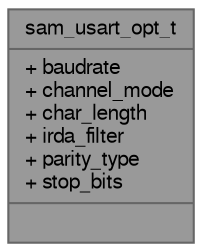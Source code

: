 digraph "sam_usart_opt_t"
{
 // LATEX_PDF_SIZE
  bgcolor="transparent";
  edge [fontname=FreeSans,fontsize=10,labelfontname=FreeSans,labelfontsize=10];
  node [fontname=FreeSans,fontsize=10,shape=box,height=0.2,width=0.4];
  Node1 [shape=record,label="{sam_usart_opt_t\n|+ baudrate\l+ channel_mode\l+ char_length\l+ irda_filter\l+ parity_type\l+ stop_bits\l|}",height=0.2,width=0.4,color="gray40", fillcolor="grey60", style="filled", fontcolor="black",tooltip="micro definition for LIN mode of SAMV71"];
}
